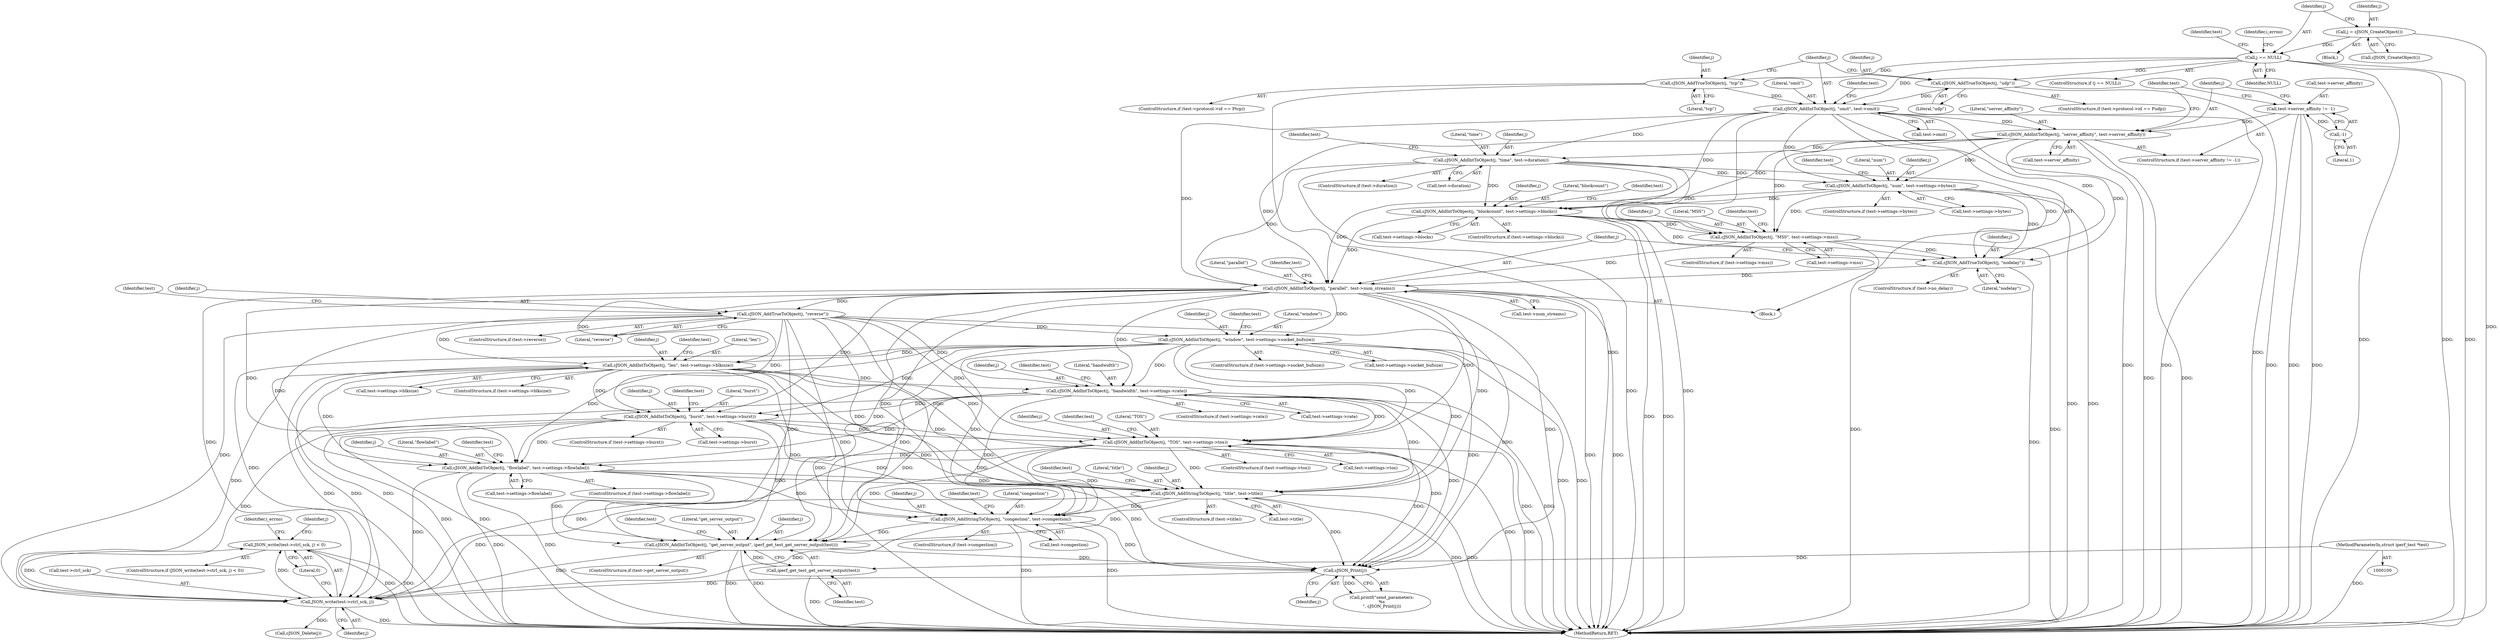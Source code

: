 digraph "1_iperf_91f2fa59e8ed80dfbf400add0164ee0e508e412a_50@API" {
"1000362" [label="(Call,JSON_write(test->ctrl_sck, j) < 0)"];
"1000363" [label="(Call,JSON_write(test->ctrl_sck, j))"];
"1000259" [label="(Call,cJSON_AddIntToObject(j, \"len\", test->settings->blksize))"];
"1000226" [label="(Call,cJSON_AddIntToObject(j, \"parallel\", test->num_streams))"];
"1000171" [label="(Call,cJSON_AddIntToObject(j, \"time\", test->duration))"];
"1000148" [label="(Call,cJSON_AddIntToObject(j, \"omit\", test->omit))"];
"1000133" [label="(Call,cJSON_AddTrueToObject(j, \"tcp\"))"];
"1000112" [label="(Call,j == NULL)"];
"1000108" [label="(Call,j = cJSON_CreateObject())"];
"1000145" [label="(Call,cJSON_AddTrueToObject(j, \"udp\"))"];
"1000161" [label="(Call,cJSON_AddIntToObject(j, \"server_affinity\", test->server_affinity))"];
"1000155" [label="(Call,test->server_affinity != -1)"];
"1000159" [label="(Call,-1)"];
"1000183" [label="(Call,cJSON_AddIntToObject(j, \"num\", test->settings->bytes))"];
"1000211" [label="(Call,cJSON_AddIntToObject(j, \"MSS\", test->settings->mss))"];
"1000197" [label="(Call,cJSON_AddIntToObject(j, \"blockcount\", test->settings->blocks))"];
"1000223" [label="(Call,cJSON_AddTrueToObject(j, \"nodelay\"))"];
"1000236" [label="(Call,cJSON_AddTrueToObject(j, \"reverse\"))"];
"1000245" [label="(Call,cJSON_AddIntToObject(j, \"window\", test->settings->socket_bufsize))"];
"1000315" [label="(Call,cJSON_AddIntToObject(j, \"flowlabel\", test->settings->flowlabel))"];
"1000273" [label="(Call,cJSON_AddIntToObject(j, \"bandwidth\", test->settings->rate))"];
"1000301" [label="(Call,cJSON_AddIntToObject(j, \"TOS\", test->settings->tos))"];
"1000287" [label="(Call,cJSON_AddIntToObject(j, \"burst\", test->settings->burst))"];
"1000347" [label="(Call,cJSON_AddIntToObject(j, \"get_server_output\", iperf_get_test_get_server_output(test)))"];
"1000327" [label="(Call,cJSON_AddStringToObject(j, \"title\", test->title))"];
"1000337" [label="(Call,cJSON_AddStringToObject(j, \"congestion\", test->congestion))"];
"1000350" [label="(Call,iperf_get_test_get_server_output(test))"];
"1000101" [label="(MethodParameterIn,struct iperf_test *test)"];
"1000359" [label="(Call,cJSON_Print(j))"];
"1000381" [label="(MethodReturn,RET)"];
"1000246" [label="(Identifier,j)"];
"1000281" [label="(ControlStructure,if (test->settings->burst))"];
"1000354" [label="(Identifier,test)"];
"1000228" [label="(Literal,\"parallel\")"];
"1000180" [label="(Identifier,test)"];
"1000363" [label="(Call,JSON_write(test->ctrl_sck, j))"];
"1000330" [label="(Call,test->title)"];
"1000155" [label="(Call,test->server_affinity != -1)"];
"1000267" [label="(ControlStructure,if (test->settings->rate))"];
"1000177" [label="(ControlStructure,if (test->settings->bytes))"];
"1000150" [label="(Literal,\"omit\")"];
"1000317" [label="(Literal,\"flowlabel\")"];
"1000239" [label="(ControlStructure,if (test->settings->socket_bufsize))"];
"1000351" [label="(Identifier,test)"];
"1000111" [label="(ControlStructure,if (j == NULL))"];
"1000169" [label="(Identifier,test)"];
"1000112" [label="(Call,j == NULL)"];
"1000198" [label="(Identifier,j)"];
"1000378" [label="(Identifier,j)"];
"1000145" [label="(Call,cJSON_AddTrueToObject(j, \"udp\"))"];
"1000340" [label="(Call,test->congestion)"];
"1000276" [label="(Call,test->settings->rate)"];
"1000364" [label="(Call,test->ctrl_sck)"];
"1000345" [label="(Identifier,test)"];
"1000368" [label="(Literal,0)"];
"1000212" [label="(Identifier,j)"];
"1000318" [label="(Call,test->settings->flowlabel)"];
"1000236" [label="(Call,cJSON_AddTrueToObject(j, \"reverse\"))"];
"1000328" [label="(Identifier,j)"];
"1000114" [label="(Identifier,NULL)"];
"1000335" [label="(Identifier,test)"];
"1000302" [label="(Identifier,j)"];
"1000213" [label="(Literal,\"MSS\")"];
"1000194" [label="(Identifier,test)"];
"1000350" [label="(Call,iperf_get_test_get_server_output(test))"];
"1000226" [label="(Call,cJSON_AddIntToObject(j, \"parallel\", test->num_streams))"];
"1000259" [label="(Call,cJSON_AddIntToObject(j, \"len\", test->settings->blksize))"];
"1000101" [label="(MethodParameterIn,struct iperf_test *test)"];
"1000162" [label="(Identifier,j)"];
"1000183" [label="(Call,cJSON_AddIntToObject(j, \"num\", test->settings->bytes))"];
"1000156" [label="(Call,test->server_affinity)"];
"1000108" [label="(Call,j = cJSON_CreateObject())"];
"1000242" [label="(Identifier,test)"];
"1000163" [label="(Literal,\"server_affinity\")"];
"1000261" [label="(Literal,\"len\")"];
"1000325" [label="(Identifier,test)"];
"1000312" [label="(Identifier,test)"];
"1000135" [label="(Literal,\"tcp\")"];
"1000129" [label="(Identifier,test)"];
"1000284" [label="(Identifier,test)"];
"1000219" [label="(ControlStructure,if (test->no_delay))"];
"1000147" [label="(Literal,\"udp\")"];
"1000232" [label="(ControlStructure,if (test->reverse))"];
"1000275" [label="(Literal,\"bandwidth\")"];
"1000185" [label="(Literal,\"num\")"];
"1000260" [label="(Identifier,j)"];
"1000229" [label="(Call,test->num_streams)"];
"1000274" [label="(Identifier,j)"];
"1000134" [label="(Identifier,j)"];
"1000298" [label="(Identifier,test)"];
"1000238" [label="(Literal,\"reverse\")"];
"1000199" [label="(Literal,\"blockcount\")"];
"1000303" [label="(Literal,\"TOS\")"];
"1000214" [label="(Call,test->settings->mss)"];
"1000137" [label="(ControlStructure,if (test->protocol->id == Pudp))"];
"1000234" [label="(Identifier,test)"];
"1000295" [label="(ControlStructure,if (test->settings->tos))"];
"1000191" [label="(ControlStructure,if (test->settings->blocks))"];
"1000171" [label="(Call,cJSON_AddIntToObject(j, \"time\", test->duration))"];
"1000256" [label="(Identifier,test)"];
"1000262" [label="(Call,test->settings->blksize)"];
"1000327" [label="(Call,cJSON_AddStringToObject(j, \"title\", test->title))"];
"1000337" [label="(Call,cJSON_AddStringToObject(j, \"congestion\", test->congestion))"];
"1000154" [label="(ControlStructure,if (test->server_affinity != -1))"];
"1000117" [label="(Identifier,i_errno)"];
"1000237" [label="(Identifier,j)"];
"1000323" [label="(ControlStructure,if (test->title))"];
"1000315" [label="(Call,cJSON_AddIntToObject(j, \"flowlabel\", test->settings->flowlabel))"];
"1000110" [label="(Call,cJSON_CreateObject())"];
"1000173" [label="(Literal,\"time\")"];
"1000253" [label="(ControlStructure,if (test->settings->blksize))"];
"1000270" [label="(Identifier,test)"];
"1000223" [label="(Call,cJSON_AddTrueToObject(j, \"nodelay\"))"];
"1000151" [label="(Call,test->omit)"];
"1000113" [label="(Identifier,j)"];
"1000164" [label="(Call,test->server_affinity)"];
"1000347" [label="(Call,cJSON_AddIntToObject(j, \"get_server_output\", iperf_get_test_get_server_output(test)))"];
"1000349" [label="(Literal,\"get_server_output\")"];
"1000357" [label="(Call,printf(\"send_parameters:\n%s\n\", cJSON_Print(j)))"];
"1000309" [label="(ControlStructure,if (test->settings->flowlabel))"];
"1000287" [label="(Call,cJSON_AddIntToObject(j, \"burst\", test->settings->burst))"];
"1000211" [label="(Call,cJSON_AddIntToObject(j, \"MSS\", test->settings->mss))"];
"1000197" [label="(Call,cJSON_AddIntToObject(j, \"blockcount\", test->settings->blocks))"];
"1000149" [label="(Identifier,j)"];
"1000371" [label="(Identifier,i_errno)"];
"1000367" [label="(Identifier,j)"];
"1000339" [label="(Literal,\"congestion\")"];
"1000102" [label="(Block,)"];
"1000225" [label="(Literal,\"nodelay\")"];
"1000304" [label="(Call,test->settings->tos)"];
"1000329" [label="(Literal,\"title\")"];
"1000333" [label="(ControlStructure,if (test->congestion))"];
"1000167" [label="(ControlStructure,if (test->duration))"];
"1000248" [label="(Call,test->settings->socket_bufsize)"];
"1000360" [label="(Identifier,j)"];
"1000148" [label="(Call,cJSON_AddIntToObject(j, \"omit\", test->omit))"];
"1000289" [label="(Literal,\"burst\")"];
"1000146" [label="(Identifier,j)"];
"1000338" [label="(Identifier,j)"];
"1000361" [label="(ControlStructure,if (JSON_write(test->ctrl_sck, j) < 0))"];
"1000109" [label="(Identifier,j)"];
"1000124" [label="(Block,)"];
"1000157" [label="(Identifier,test)"];
"1000200" [label="(Call,test->settings->blocks)"];
"1000348" [label="(Identifier,j)"];
"1000316" [label="(Identifier,j)"];
"1000273" [label="(Call,cJSON_AddIntToObject(j, \"bandwidth\", test->settings->rate))"];
"1000227" [label="(Identifier,j)"];
"1000186" [label="(Call,test->settings->bytes)"];
"1000161" [label="(Call,cJSON_AddIntToObject(j, \"server_affinity\", test->server_affinity))"];
"1000359" [label="(Call,cJSON_Print(j))"];
"1000301" [label="(Call,cJSON_AddIntToObject(j, \"TOS\", test->settings->tos))"];
"1000172" [label="(Identifier,j)"];
"1000160" [label="(Literal,1)"];
"1000174" [label="(Call,test->duration)"];
"1000377" [label="(Call,cJSON_Delete(j))"];
"1000290" [label="(Call,test->settings->burst)"];
"1000133" [label="(Call,cJSON_AddTrueToObject(j, \"tcp\"))"];
"1000221" [label="(Identifier,test)"];
"1000184" [label="(Identifier,j)"];
"1000125" [label="(ControlStructure,if (test->protocol->id == Ptcp))"];
"1000247" [label="(Literal,\"window\")"];
"1000224" [label="(Identifier,j)"];
"1000288" [label="(Identifier,j)"];
"1000159" [label="(Call,-1)"];
"1000245" [label="(Call,cJSON_AddIntToObject(j, \"window\", test->settings->socket_bufsize))"];
"1000343" [label="(ControlStructure,if (test->get_server_output))"];
"1000208" [label="(Identifier,test)"];
"1000205" [label="(ControlStructure,if (test->settings->mss))"];
"1000362" [label="(Call,JSON_write(test->ctrl_sck, j) < 0)"];
"1000362" -> "1000361"  [label="AST: "];
"1000362" -> "1000368"  [label="CFG: "];
"1000363" -> "1000362"  [label="AST: "];
"1000368" -> "1000362"  [label="AST: "];
"1000371" -> "1000362"  [label="CFG: "];
"1000378" -> "1000362"  [label="CFG: "];
"1000362" -> "1000381"  [label="DDG: "];
"1000362" -> "1000381"  [label="DDG: "];
"1000363" -> "1000362"  [label="DDG: "];
"1000363" -> "1000362"  [label="DDG: "];
"1000363" -> "1000367"  [label="CFG: "];
"1000364" -> "1000363"  [label="AST: "];
"1000367" -> "1000363"  [label="AST: "];
"1000368" -> "1000363"  [label="CFG: "];
"1000363" -> "1000381"  [label="DDG: "];
"1000259" -> "1000363"  [label="DDG: "];
"1000226" -> "1000363"  [label="DDG: "];
"1000236" -> "1000363"  [label="DDG: "];
"1000315" -> "1000363"  [label="DDG: "];
"1000347" -> "1000363"  [label="DDG: "];
"1000327" -> "1000363"  [label="DDG: "];
"1000301" -> "1000363"  [label="DDG: "];
"1000359" -> "1000363"  [label="DDG: "];
"1000287" -> "1000363"  [label="DDG: "];
"1000245" -> "1000363"  [label="DDG: "];
"1000273" -> "1000363"  [label="DDG: "];
"1000337" -> "1000363"  [label="DDG: "];
"1000363" -> "1000377"  [label="DDG: "];
"1000259" -> "1000253"  [label="AST: "];
"1000259" -> "1000262"  [label="CFG: "];
"1000260" -> "1000259"  [label="AST: "];
"1000261" -> "1000259"  [label="AST: "];
"1000262" -> "1000259"  [label="AST: "];
"1000270" -> "1000259"  [label="CFG: "];
"1000259" -> "1000381"  [label="DDG: "];
"1000259" -> "1000381"  [label="DDG: "];
"1000226" -> "1000259"  [label="DDG: "];
"1000236" -> "1000259"  [label="DDG: "];
"1000245" -> "1000259"  [label="DDG: "];
"1000259" -> "1000273"  [label="DDG: "];
"1000259" -> "1000287"  [label="DDG: "];
"1000259" -> "1000301"  [label="DDG: "];
"1000259" -> "1000315"  [label="DDG: "];
"1000259" -> "1000327"  [label="DDG: "];
"1000259" -> "1000337"  [label="DDG: "];
"1000259" -> "1000347"  [label="DDG: "];
"1000259" -> "1000359"  [label="DDG: "];
"1000226" -> "1000124"  [label="AST: "];
"1000226" -> "1000229"  [label="CFG: "];
"1000227" -> "1000226"  [label="AST: "];
"1000228" -> "1000226"  [label="AST: "];
"1000229" -> "1000226"  [label="AST: "];
"1000234" -> "1000226"  [label="CFG: "];
"1000226" -> "1000381"  [label="DDG: "];
"1000226" -> "1000381"  [label="DDG: "];
"1000171" -> "1000226"  [label="DDG: "];
"1000183" -> "1000226"  [label="DDG: "];
"1000148" -> "1000226"  [label="DDG: "];
"1000211" -> "1000226"  [label="DDG: "];
"1000161" -> "1000226"  [label="DDG: "];
"1000223" -> "1000226"  [label="DDG: "];
"1000197" -> "1000226"  [label="DDG: "];
"1000226" -> "1000236"  [label="DDG: "];
"1000226" -> "1000245"  [label="DDG: "];
"1000226" -> "1000273"  [label="DDG: "];
"1000226" -> "1000287"  [label="DDG: "];
"1000226" -> "1000301"  [label="DDG: "];
"1000226" -> "1000315"  [label="DDG: "];
"1000226" -> "1000327"  [label="DDG: "];
"1000226" -> "1000337"  [label="DDG: "];
"1000226" -> "1000347"  [label="DDG: "];
"1000226" -> "1000359"  [label="DDG: "];
"1000171" -> "1000167"  [label="AST: "];
"1000171" -> "1000174"  [label="CFG: "];
"1000172" -> "1000171"  [label="AST: "];
"1000173" -> "1000171"  [label="AST: "];
"1000174" -> "1000171"  [label="AST: "];
"1000180" -> "1000171"  [label="CFG: "];
"1000171" -> "1000381"  [label="DDG: "];
"1000171" -> "1000381"  [label="DDG: "];
"1000148" -> "1000171"  [label="DDG: "];
"1000161" -> "1000171"  [label="DDG: "];
"1000171" -> "1000183"  [label="DDG: "];
"1000171" -> "1000197"  [label="DDG: "];
"1000171" -> "1000211"  [label="DDG: "];
"1000171" -> "1000223"  [label="DDG: "];
"1000148" -> "1000124"  [label="AST: "];
"1000148" -> "1000151"  [label="CFG: "];
"1000149" -> "1000148"  [label="AST: "];
"1000150" -> "1000148"  [label="AST: "];
"1000151" -> "1000148"  [label="AST: "];
"1000157" -> "1000148"  [label="CFG: "];
"1000148" -> "1000381"  [label="DDG: "];
"1000148" -> "1000381"  [label="DDG: "];
"1000133" -> "1000148"  [label="DDG: "];
"1000112" -> "1000148"  [label="DDG: "];
"1000145" -> "1000148"  [label="DDG: "];
"1000148" -> "1000161"  [label="DDG: "];
"1000148" -> "1000183"  [label="DDG: "];
"1000148" -> "1000197"  [label="DDG: "];
"1000148" -> "1000211"  [label="DDG: "];
"1000148" -> "1000223"  [label="DDG: "];
"1000133" -> "1000125"  [label="AST: "];
"1000133" -> "1000135"  [label="CFG: "];
"1000134" -> "1000133"  [label="AST: "];
"1000135" -> "1000133"  [label="AST: "];
"1000149" -> "1000133"  [label="CFG: "];
"1000133" -> "1000381"  [label="DDG: "];
"1000112" -> "1000133"  [label="DDG: "];
"1000112" -> "1000111"  [label="AST: "];
"1000112" -> "1000114"  [label="CFG: "];
"1000113" -> "1000112"  [label="AST: "];
"1000114" -> "1000112"  [label="AST: "];
"1000117" -> "1000112"  [label="CFG: "];
"1000129" -> "1000112"  [label="CFG: "];
"1000112" -> "1000381"  [label="DDG: "];
"1000112" -> "1000381"  [label="DDG: "];
"1000112" -> "1000381"  [label="DDG: "];
"1000108" -> "1000112"  [label="DDG: "];
"1000112" -> "1000145"  [label="DDG: "];
"1000108" -> "1000102"  [label="AST: "];
"1000108" -> "1000110"  [label="CFG: "];
"1000109" -> "1000108"  [label="AST: "];
"1000110" -> "1000108"  [label="AST: "];
"1000113" -> "1000108"  [label="CFG: "];
"1000108" -> "1000381"  [label="DDG: "];
"1000145" -> "1000137"  [label="AST: "];
"1000145" -> "1000147"  [label="CFG: "];
"1000146" -> "1000145"  [label="AST: "];
"1000147" -> "1000145"  [label="AST: "];
"1000149" -> "1000145"  [label="CFG: "];
"1000145" -> "1000381"  [label="DDG: "];
"1000161" -> "1000154"  [label="AST: "];
"1000161" -> "1000164"  [label="CFG: "];
"1000162" -> "1000161"  [label="AST: "];
"1000163" -> "1000161"  [label="AST: "];
"1000164" -> "1000161"  [label="AST: "];
"1000169" -> "1000161"  [label="CFG: "];
"1000161" -> "1000381"  [label="DDG: "];
"1000161" -> "1000381"  [label="DDG: "];
"1000155" -> "1000161"  [label="DDG: "];
"1000161" -> "1000183"  [label="DDG: "];
"1000161" -> "1000197"  [label="DDG: "];
"1000161" -> "1000211"  [label="DDG: "];
"1000161" -> "1000223"  [label="DDG: "];
"1000155" -> "1000154"  [label="AST: "];
"1000155" -> "1000159"  [label="CFG: "];
"1000156" -> "1000155"  [label="AST: "];
"1000159" -> "1000155"  [label="AST: "];
"1000162" -> "1000155"  [label="CFG: "];
"1000169" -> "1000155"  [label="CFG: "];
"1000155" -> "1000381"  [label="DDG: "];
"1000155" -> "1000381"  [label="DDG: "];
"1000155" -> "1000381"  [label="DDG: "];
"1000159" -> "1000155"  [label="DDG: "];
"1000159" -> "1000160"  [label="CFG: "];
"1000160" -> "1000159"  [label="AST: "];
"1000183" -> "1000177"  [label="AST: "];
"1000183" -> "1000186"  [label="CFG: "];
"1000184" -> "1000183"  [label="AST: "];
"1000185" -> "1000183"  [label="AST: "];
"1000186" -> "1000183"  [label="AST: "];
"1000194" -> "1000183"  [label="CFG: "];
"1000183" -> "1000381"  [label="DDG: "];
"1000183" -> "1000381"  [label="DDG: "];
"1000183" -> "1000197"  [label="DDG: "];
"1000183" -> "1000211"  [label="DDG: "];
"1000183" -> "1000223"  [label="DDG: "];
"1000211" -> "1000205"  [label="AST: "];
"1000211" -> "1000214"  [label="CFG: "];
"1000212" -> "1000211"  [label="AST: "];
"1000213" -> "1000211"  [label="AST: "];
"1000214" -> "1000211"  [label="AST: "];
"1000221" -> "1000211"  [label="CFG: "];
"1000211" -> "1000381"  [label="DDG: "];
"1000211" -> "1000381"  [label="DDG: "];
"1000197" -> "1000211"  [label="DDG: "];
"1000211" -> "1000223"  [label="DDG: "];
"1000197" -> "1000191"  [label="AST: "];
"1000197" -> "1000200"  [label="CFG: "];
"1000198" -> "1000197"  [label="AST: "];
"1000199" -> "1000197"  [label="AST: "];
"1000200" -> "1000197"  [label="AST: "];
"1000208" -> "1000197"  [label="CFG: "];
"1000197" -> "1000381"  [label="DDG: "];
"1000197" -> "1000381"  [label="DDG: "];
"1000197" -> "1000223"  [label="DDG: "];
"1000223" -> "1000219"  [label="AST: "];
"1000223" -> "1000225"  [label="CFG: "];
"1000224" -> "1000223"  [label="AST: "];
"1000225" -> "1000223"  [label="AST: "];
"1000227" -> "1000223"  [label="CFG: "];
"1000223" -> "1000381"  [label="DDG: "];
"1000236" -> "1000232"  [label="AST: "];
"1000236" -> "1000238"  [label="CFG: "];
"1000237" -> "1000236"  [label="AST: "];
"1000238" -> "1000236"  [label="AST: "];
"1000242" -> "1000236"  [label="CFG: "];
"1000236" -> "1000381"  [label="DDG: "];
"1000236" -> "1000245"  [label="DDG: "];
"1000236" -> "1000273"  [label="DDG: "];
"1000236" -> "1000287"  [label="DDG: "];
"1000236" -> "1000301"  [label="DDG: "];
"1000236" -> "1000315"  [label="DDG: "];
"1000236" -> "1000327"  [label="DDG: "];
"1000236" -> "1000337"  [label="DDG: "];
"1000236" -> "1000347"  [label="DDG: "];
"1000236" -> "1000359"  [label="DDG: "];
"1000245" -> "1000239"  [label="AST: "];
"1000245" -> "1000248"  [label="CFG: "];
"1000246" -> "1000245"  [label="AST: "];
"1000247" -> "1000245"  [label="AST: "];
"1000248" -> "1000245"  [label="AST: "];
"1000256" -> "1000245"  [label="CFG: "];
"1000245" -> "1000381"  [label="DDG: "];
"1000245" -> "1000381"  [label="DDG: "];
"1000245" -> "1000273"  [label="DDG: "];
"1000245" -> "1000287"  [label="DDG: "];
"1000245" -> "1000301"  [label="DDG: "];
"1000245" -> "1000315"  [label="DDG: "];
"1000245" -> "1000327"  [label="DDG: "];
"1000245" -> "1000337"  [label="DDG: "];
"1000245" -> "1000347"  [label="DDG: "];
"1000245" -> "1000359"  [label="DDG: "];
"1000315" -> "1000309"  [label="AST: "];
"1000315" -> "1000318"  [label="CFG: "];
"1000316" -> "1000315"  [label="AST: "];
"1000317" -> "1000315"  [label="AST: "];
"1000318" -> "1000315"  [label="AST: "];
"1000325" -> "1000315"  [label="CFG: "];
"1000315" -> "1000381"  [label="DDG: "];
"1000315" -> "1000381"  [label="DDG: "];
"1000273" -> "1000315"  [label="DDG: "];
"1000301" -> "1000315"  [label="DDG: "];
"1000287" -> "1000315"  [label="DDG: "];
"1000315" -> "1000327"  [label="DDG: "];
"1000315" -> "1000337"  [label="DDG: "];
"1000315" -> "1000347"  [label="DDG: "];
"1000315" -> "1000359"  [label="DDG: "];
"1000273" -> "1000267"  [label="AST: "];
"1000273" -> "1000276"  [label="CFG: "];
"1000274" -> "1000273"  [label="AST: "];
"1000275" -> "1000273"  [label="AST: "];
"1000276" -> "1000273"  [label="AST: "];
"1000284" -> "1000273"  [label="CFG: "];
"1000273" -> "1000381"  [label="DDG: "];
"1000273" -> "1000381"  [label="DDG: "];
"1000273" -> "1000287"  [label="DDG: "];
"1000273" -> "1000301"  [label="DDG: "];
"1000273" -> "1000327"  [label="DDG: "];
"1000273" -> "1000337"  [label="DDG: "];
"1000273" -> "1000347"  [label="DDG: "];
"1000273" -> "1000359"  [label="DDG: "];
"1000301" -> "1000295"  [label="AST: "];
"1000301" -> "1000304"  [label="CFG: "];
"1000302" -> "1000301"  [label="AST: "];
"1000303" -> "1000301"  [label="AST: "];
"1000304" -> "1000301"  [label="AST: "];
"1000312" -> "1000301"  [label="CFG: "];
"1000301" -> "1000381"  [label="DDG: "];
"1000301" -> "1000381"  [label="DDG: "];
"1000287" -> "1000301"  [label="DDG: "];
"1000301" -> "1000327"  [label="DDG: "];
"1000301" -> "1000337"  [label="DDG: "];
"1000301" -> "1000347"  [label="DDG: "];
"1000301" -> "1000359"  [label="DDG: "];
"1000287" -> "1000281"  [label="AST: "];
"1000287" -> "1000290"  [label="CFG: "];
"1000288" -> "1000287"  [label="AST: "];
"1000289" -> "1000287"  [label="AST: "];
"1000290" -> "1000287"  [label="AST: "];
"1000298" -> "1000287"  [label="CFG: "];
"1000287" -> "1000381"  [label="DDG: "];
"1000287" -> "1000381"  [label="DDG: "];
"1000287" -> "1000327"  [label="DDG: "];
"1000287" -> "1000337"  [label="DDG: "];
"1000287" -> "1000347"  [label="DDG: "];
"1000287" -> "1000359"  [label="DDG: "];
"1000347" -> "1000343"  [label="AST: "];
"1000347" -> "1000350"  [label="CFG: "];
"1000348" -> "1000347"  [label="AST: "];
"1000349" -> "1000347"  [label="AST: "];
"1000350" -> "1000347"  [label="AST: "];
"1000354" -> "1000347"  [label="CFG: "];
"1000347" -> "1000381"  [label="DDG: "];
"1000347" -> "1000381"  [label="DDG: "];
"1000327" -> "1000347"  [label="DDG: "];
"1000337" -> "1000347"  [label="DDG: "];
"1000350" -> "1000347"  [label="DDG: "];
"1000347" -> "1000359"  [label="DDG: "];
"1000327" -> "1000323"  [label="AST: "];
"1000327" -> "1000330"  [label="CFG: "];
"1000328" -> "1000327"  [label="AST: "];
"1000329" -> "1000327"  [label="AST: "];
"1000330" -> "1000327"  [label="AST: "];
"1000335" -> "1000327"  [label="CFG: "];
"1000327" -> "1000381"  [label="DDG: "];
"1000327" -> "1000381"  [label="DDG: "];
"1000327" -> "1000337"  [label="DDG: "];
"1000327" -> "1000359"  [label="DDG: "];
"1000337" -> "1000333"  [label="AST: "];
"1000337" -> "1000340"  [label="CFG: "];
"1000338" -> "1000337"  [label="AST: "];
"1000339" -> "1000337"  [label="AST: "];
"1000340" -> "1000337"  [label="AST: "];
"1000345" -> "1000337"  [label="CFG: "];
"1000337" -> "1000381"  [label="DDG: "];
"1000337" -> "1000381"  [label="DDG: "];
"1000337" -> "1000359"  [label="DDG: "];
"1000350" -> "1000351"  [label="CFG: "];
"1000351" -> "1000350"  [label="AST: "];
"1000350" -> "1000381"  [label="DDG: "];
"1000101" -> "1000350"  [label="DDG: "];
"1000101" -> "1000100"  [label="AST: "];
"1000101" -> "1000381"  [label="DDG: "];
"1000359" -> "1000357"  [label="AST: "];
"1000359" -> "1000360"  [label="CFG: "];
"1000360" -> "1000359"  [label="AST: "];
"1000357" -> "1000359"  [label="CFG: "];
"1000359" -> "1000357"  [label="DDG: "];
}
